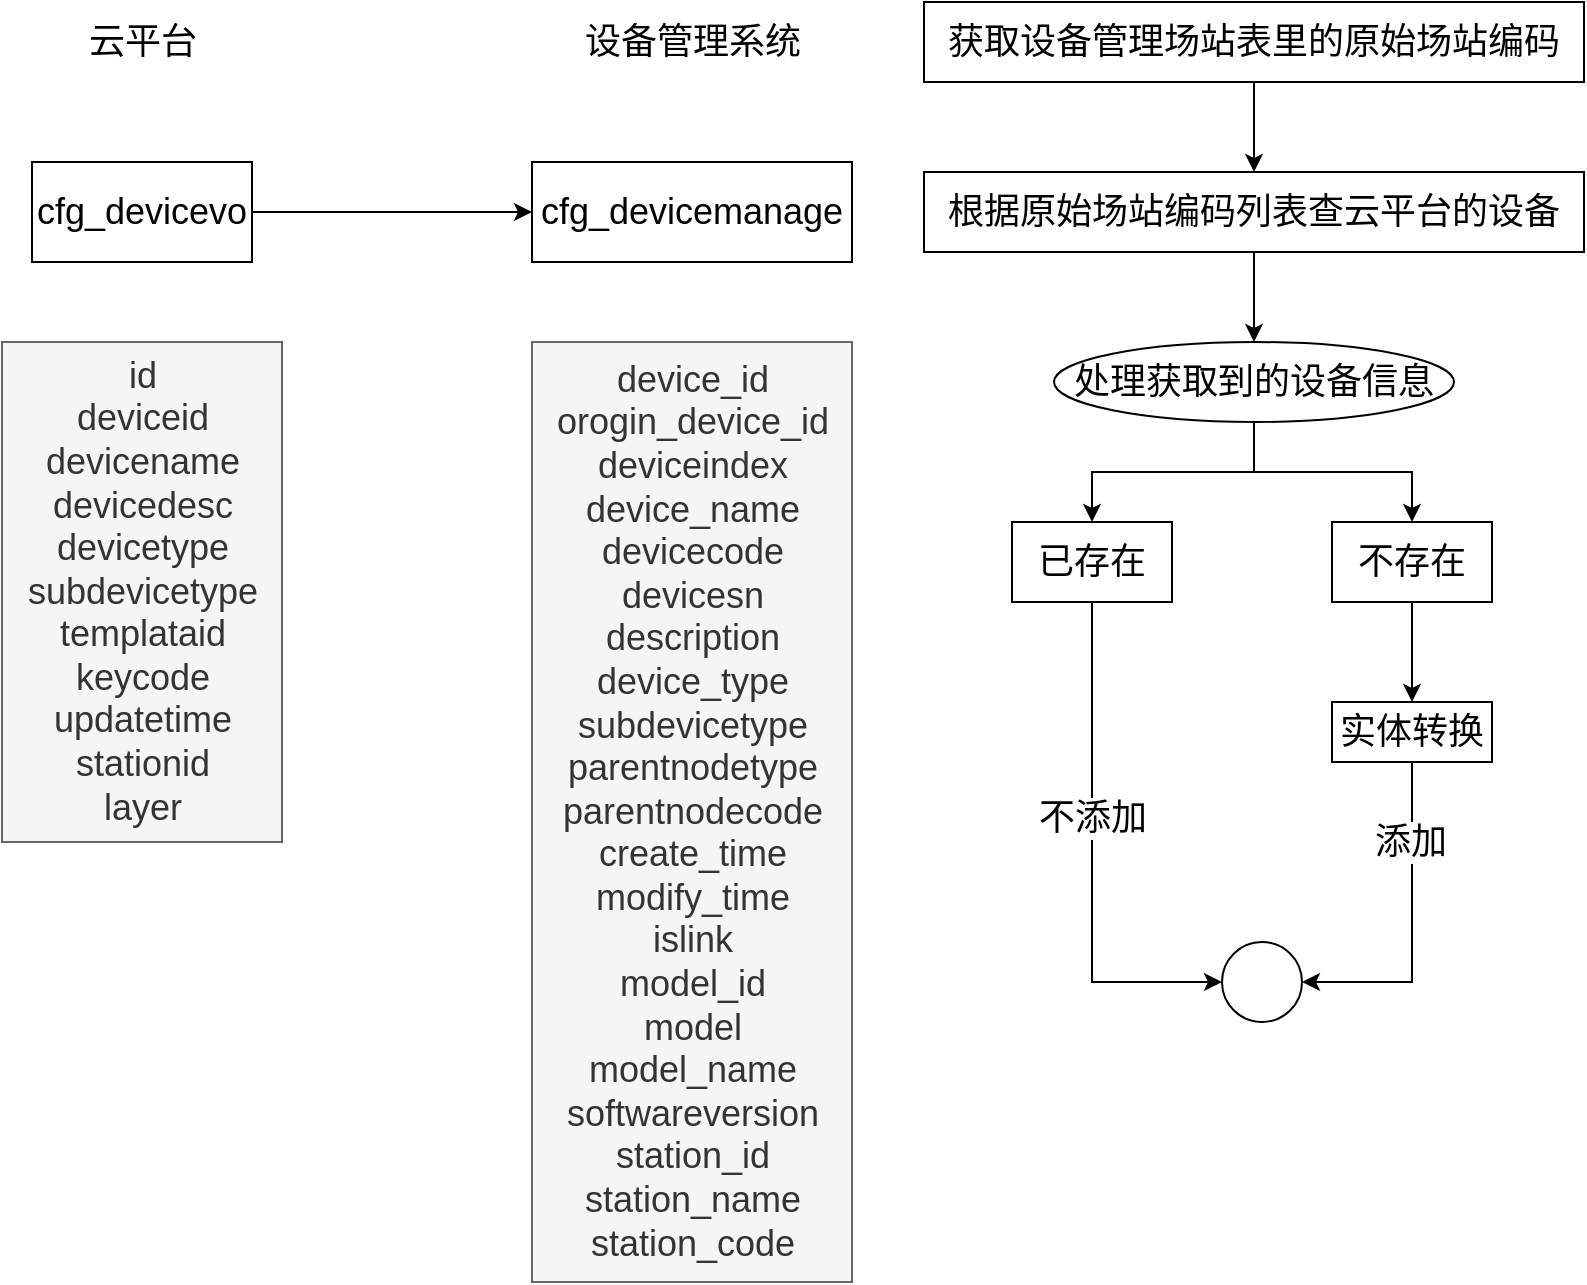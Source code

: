 <mxfile version="20.5.1" type="github">
  <diagram id="RVg4EVnoidol94rYpOU9" name="第 1 页">
    <mxGraphModel dx="1038" dy="547" grid="1" gridSize="10" guides="1" tooltips="1" connect="1" arrows="1" fold="1" page="1" pageScale="1" pageWidth="827" pageHeight="1169" math="0" shadow="0">
      <root>
        <mxCell id="0" />
        <mxCell id="1" parent="0" />
        <mxCell id="31tbs3IESmnnOtS51sWp-5" style="edgeStyle=orthogonalEdgeStyle;rounded=0;orthogonalLoop=1;jettySize=auto;html=1;exitX=1;exitY=0.5;exitDx=0;exitDy=0;entryX=0;entryY=0.5;entryDx=0;entryDy=0;fontSize=18;" parent="1" source="31tbs3IESmnnOtS51sWp-1" target="31tbs3IESmnnOtS51sWp-3" edge="1">
          <mxGeometry relative="1" as="geometry" />
        </mxCell>
        <mxCell id="31tbs3IESmnnOtS51sWp-1" value="&lt;font style=&quot;font-size: 18px;&quot;&gt;cfg_devicevo&lt;/font&gt;" style="rounded=0;whiteSpace=wrap;html=1;" parent="1" vertex="1">
          <mxGeometry x="30" y="90" width="110" height="50" as="geometry" />
        </mxCell>
        <mxCell id="31tbs3IESmnnOtS51sWp-2" value="云平台" style="text;html=1;align=center;verticalAlign=middle;resizable=0;points=[];autosize=1;strokeColor=none;fillColor=none;fontSize=18;" parent="1" vertex="1">
          <mxGeometry x="45" y="10" width="80" height="40" as="geometry" />
        </mxCell>
        <mxCell id="31tbs3IESmnnOtS51sWp-3" value="&lt;font style=&quot;font-size: 18px;&quot;&gt;cfg_devicemanage&lt;/font&gt;" style="rounded=0;whiteSpace=wrap;html=1;" parent="1" vertex="1">
          <mxGeometry x="280" y="90" width="160" height="50" as="geometry" />
        </mxCell>
        <mxCell id="31tbs3IESmnnOtS51sWp-4" value="设备管理系统" style="text;html=1;align=center;verticalAlign=middle;resizable=0;points=[];autosize=1;strokeColor=none;fillColor=none;fontSize=18;" parent="1" vertex="1">
          <mxGeometry x="295" y="10" width="130" height="40" as="geometry" />
        </mxCell>
        <mxCell id="31tbs3IESmnnOtS51sWp-6" value="id&lt;br&gt;deviceid&lt;br&gt;devicename&lt;br&gt;devicedesc&lt;br&gt;devicetype&lt;br&gt;subdevicetype&lt;br&gt;templataid&lt;br&gt;keycode&lt;br&gt;updatetime&lt;br&gt;stationid&lt;br&gt;layer" style="text;html=1;align=center;verticalAlign=middle;resizable=0;points=[];autosize=1;strokeColor=#666666;fillColor=#f5f5f5;fontSize=18;fontColor=#333333;" parent="1" vertex="1">
          <mxGeometry x="15" y="180" width="140" height="250" as="geometry" />
        </mxCell>
        <mxCell id="31tbs3IESmnnOtS51sWp-7" value="device_id&lt;br&gt;orogin_device_id&lt;br&gt;deviceindex&lt;br&gt;device_name&lt;br&gt;devicecode&lt;br&gt;devicesn&lt;br&gt;description&lt;br&gt;device_type&lt;br&gt;subdevicetype&lt;br&gt;parentnodetype&lt;br&gt;parentnodecode&lt;br&gt;create_time&lt;br&gt;modify_time&lt;br&gt;islink&lt;br&gt;model_id&lt;br&gt;model&lt;br&gt;model_name&lt;br&gt;softwareversion&lt;br&gt;station_id&lt;br&gt;station_name&lt;br&gt;station_code" style="text;html=1;align=center;verticalAlign=middle;resizable=0;points=[];autosize=1;strokeColor=#666666;fillColor=#f5f5f5;fontSize=18;fontColor=#333333;" parent="1" vertex="1">
          <mxGeometry x="280" y="180" width="160" height="470" as="geometry" />
        </mxCell>
        <mxCell id="wqn6cUt2WGLQvfKCFbJV-4" value="" style="edgeStyle=orthogonalEdgeStyle;rounded=0;orthogonalLoop=1;jettySize=auto;html=1;" edge="1" parent="1" source="31tbs3IESmnnOtS51sWp-8" target="cQnDBLXF3Xn1QfssL1Yf-1">
          <mxGeometry relative="1" as="geometry" />
        </mxCell>
        <mxCell id="31tbs3IESmnnOtS51sWp-8" value="&lt;font style=&quot;font-size: 18px;&quot;&gt;获取设备管理场站表里的原始场站编码&lt;/font&gt;" style="rounded=0;whiteSpace=wrap;html=1;" parent="1" vertex="1">
          <mxGeometry x="476" y="10" width="330" height="40" as="geometry" />
        </mxCell>
        <mxCell id="wqn6cUt2WGLQvfKCFbJV-10" style="edgeStyle=orthogonalEdgeStyle;rounded=0;orthogonalLoop=1;jettySize=auto;html=1;exitX=0.5;exitY=1;exitDx=0;exitDy=0;entryX=0.5;entryY=0;entryDx=0;entryDy=0;fontSize=18;" edge="1" parent="1" source="cQnDBLXF3Xn1QfssL1Yf-1" target="wqn6cUt2WGLQvfKCFbJV-1">
          <mxGeometry relative="1" as="geometry" />
        </mxCell>
        <mxCell id="cQnDBLXF3Xn1QfssL1Yf-1" value="&lt;font style=&quot;font-size: 18px;&quot;&gt;根据原始场站编码列表查云平台的设备&lt;/font&gt;" style="rounded=0;whiteSpace=wrap;html=1;" parent="1" vertex="1">
          <mxGeometry x="476" y="95" width="330" height="40" as="geometry" />
        </mxCell>
        <mxCell id="wqn6cUt2WGLQvfKCFbJV-11" style="edgeStyle=orthogonalEdgeStyle;rounded=0;orthogonalLoop=1;jettySize=auto;html=1;exitX=0.5;exitY=1;exitDx=0;exitDy=0;entryX=0.5;entryY=0;entryDx=0;entryDy=0;fontSize=18;" edge="1" parent="1" source="wqn6cUt2WGLQvfKCFbJV-1" target="wqn6cUt2WGLQvfKCFbJV-7">
          <mxGeometry relative="1" as="geometry" />
        </mxCell>
        <mxCell id="wqn6cUt2WGLQvfKCFbJV-12" style="edgeStyle=orthogonalEdgeStyle;rounded=0;orthogonalLoop=1;jettySize=auto;html=1;exitX=0.5;exitY=1;exitDx=0;exitDy=0;entryX=0.5;entryY=0;entryDx=0;entryDy=0;fontSize=18;" edge="1" parent="1" source="wqn6cUt2WGLQvfKCFbJV-1" target="wqn6cUt2WGLQvfKCFbJV-8">
          <mxGeometry relative="1" as="geometry" />
        </mxCell>
        <mxCell id="wqn6cUt2WGLQvfKCFbJV-1" value="&lt;font style=&quot;font-size: 18px;&quot;&gt;处理获取到的设备信息&lt;/font&gt;" style="ellipse;whiteSpace=wrap;html=1;fontSize=18;" vertex="1" parent="1">
          <mxGeometry x="541" y="180" width="200" height="40" as="geometry" />
        </mxCell>
        <mxCell id="wqn6cUt2WGLQvfKCFbJV-16" style="edgeStyle=orthogonalEdgeStyle;rounded=0;orthogonalLoop=1;jettySize=auto;html=1;exitX=0.5;exitY=1;exitDx=0;exitDy=0;entryX=0;entryY=0.5;entryDx=0;entryDy=0;fontSize=18;" edge="1" parent="1" source="wqn6cUt2WGLQvfKCFbJV-7" target="wqn6cUt2WGLQvfKCFbJV-15">
          <mxGeometry relative="1" as="geometry" />
        </mxCell>
        <mxCell id="wqn6cUt2WGLQvfKCFbJV-17" value="不添加" style="edgeLabel;html=1;align=center;verticalAlign=middle;resizable=0;points=[];fontSize=18;" vertex="1" connectable="0" parent="wqn6cUt2WGLQvfKCFbJV-16">
          <mxGeometry x="-0.158" relative="1" as="geometry">
            <mxPoint as="offset" />
          </mxGeometry>
        </mxCell>
        <mxCell id="wqn6cUt2WGLQvfKCFbJV-7" value="&lt;span style=&quot;font-size: 18px;&quot;&gt;已存在&lt;/span&gt;" style="rounded=0;whiteSpace=wrap;html=1;" vertex="1" parent="1">
          <mxGeometry x="520" y="270" width="80" height="40" as="geometry" />
        </mxCell>
        <mxCell id="wqn6cUt2WGLQvfKCFbJV-19" style="edgeStyle=orthogonalEdgeStyle;rounded=0;orthogonalLoop=1;jettySize=auto;html=1;exitX=0.5;exitY=1;exitDx=0;exitDy=0;fontSize=18;" edge="1" parent="1" source="wqn6cUt2WGLQvfKCFbJV-8" target="wqn6cUt2WGLQvfKCFbJV-18">
          <mxGeometry relative="1" as="geometry" />
        </mxCell>
        <mxCell id="wqn6cUt2WGLQvfKCFbJV-8" value="&lt;span style=&quot;font-size: 18px;&quot;&gt;不存在&lt;/span&gt;" style="rounded=0;whiteSpace=wrap;html=1;" vertex="1" parent="1">
          <mxGeometry x="680" y="270" width="80" height="40" as="geometry" />
        </mxCell>
        <mxCell id="wqn6cUt2WGLQvfKCFbJV-15" value="" style="ellipse;whiteSpace=wrap;html=1;aspect=fixed;fontSize=18;" vertex="1" parent="1">
          <mxGeometry x="625" y="480" width="40" height="40" as="geometry" />
        </mxCell>
        <mxCell id="wqn6cUt2WGLQvfKCFbJV-20" style="edgeStyle=orthogonalEdgeStyle;rounded=0;orthogonalLoop=1;jettySize=auto;html=1;exitX=0.5;exitY=1;exitDx=0;exitDy=0;entryX=1;entryY=0.5;entryDx=0;entryDy=0;fontSize=18;" edge="1" parent="1" source="wqn6cUt2WGLQvfKCFbJV-18" target="wqn6cUt2WGLQvfKCFbJV-15">
          <mxGeometry relative="1" as="geometry" />
        </mxCell>
        <mxCell id="wqn6cUt2WGLQvfKCFbJV-21" value="添加" style="edgeLabel;html=1;align=center;verticalAlign=middle;resizable=0;points=[];fontSize=18;" vertex="1" connectable="0" parent="wqn6cUt2WGLQvfKCFbJV-20">
          <mxGeometry x="-0.518" y="-1" relative="1" as="geometry">
            <mxPoint as="offset" />
          </mxGeometry>
        </mxCell>
        <mxCell id="wqn6cUt2WGLQvfKCFbJV-18" value="&lt;span style=&quot;font-size: 18px;&quot;&gt;实体转换&lt;/span&gt;" style="rounded=0;whiteSpace=wrap;html=1;" vertex="1" parent="1">
          <mxGeometry x="680" y="360" width="80" height="30" as="geometry" />
        </mxCell>
      </root>
    </mxGraphModel>
  </diagram>
</mxfile>
